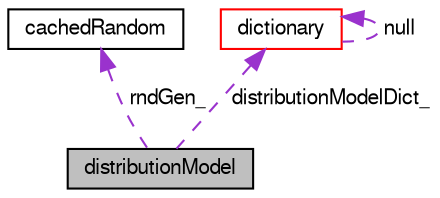 digraph "distributionModel"
{
  bgcolor="transparent";
  edge [fontname="FreeSans",fontsize="10",labelfontname="FreeSans",labelfontsize="10"];
  node [fontname="FreeSans",fontsize="10",shape=record];
  Node8 [label="distributionModel",height=0.2,width=0.4,color="black", fillcolor="grey75", style="filled", fontcolor="black"];
  Node9 -> Node8 [dir="back",color="darkorchid3",fontsize="10",style="dashed",label=" rndGen_" ,fontname="FreeSans"];
  Node9 [label="cachedRandom",height=0.2,width=0.4,color="black",URL="$a28134.html",tooltip="Random number generator. "];
  Node10 -> Node8 [dir="back",color="darkorchid3",fontsize="10",style="dashed",label=" distributionModelDict_" ,fontname="FreeSans"];
  Node10 [label="dictionary",height=0.2,width=0.4,color="red",URL="$a26014.html",tooltip="A list of keyword definitions, which are a keyword followed by any number of values (e..."];
  Node10 -> Node10 [dir="back",color="darkorchid3",fontsize="10",style="dashed",label=" null" ,fontname="FreeSans"];
}
